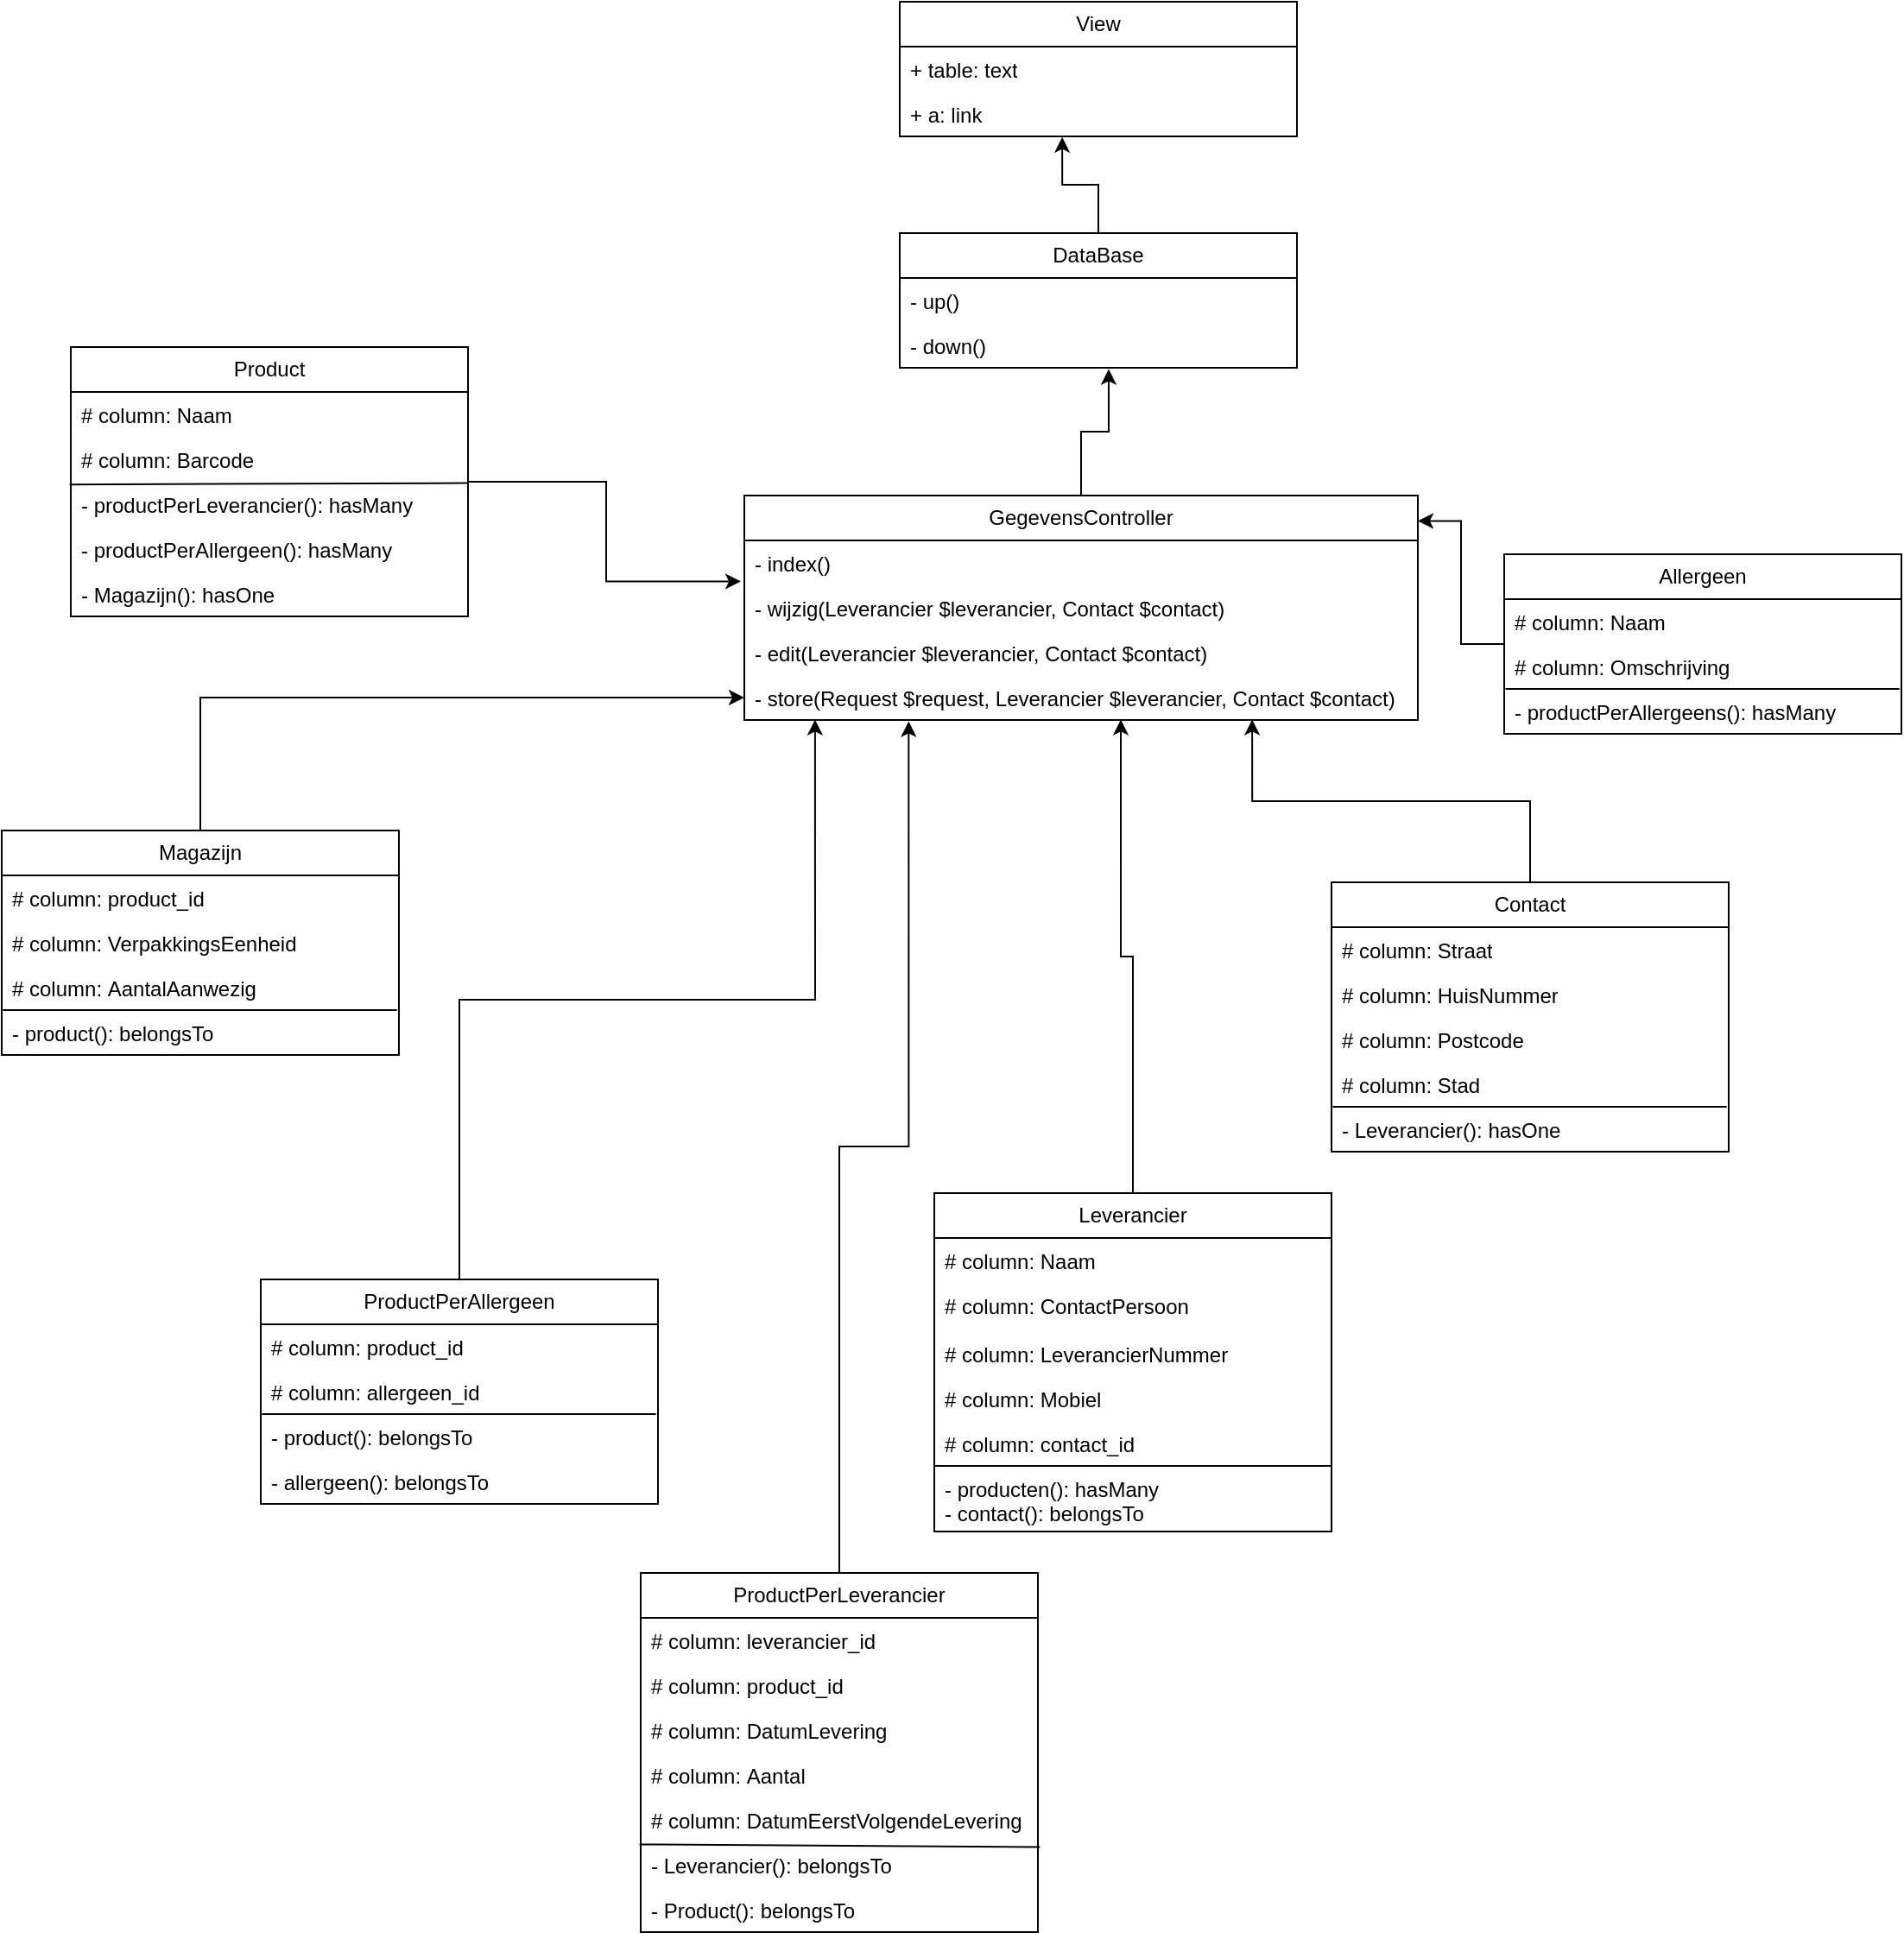 <mxfile version="24.2.1" type="device">
  <diagram name="Pagina-1" id="fQ11FkxAPbvqYKmtSipG">
    <mxGraphModel dx="1924" dy="599" grid="1" gridSize="10" guides="1" tooltips="1" connect="1" arrows="1" fold="1" page="1" pageScale="1" pageWidth="827" pageHeight="1169" math="0" shadow="0">
      <root>
        <mxCell id="0" />
        <mxCell id="1" parent="0" />
        <mxCell id="WNB-Z4tBWGZf17d2bO29-22" value="Allergeen" style="swimlane;fontStyle=0;childLayout=stackLayout;horizontal=1;startSize=26;fillColor=none;horizontalStack=0;resizeParent=1;resizeParentMax=0;resizeLast=0;collapsible=1;marginBottom=0;whiteSpace=wrap;html=1;" parent="1" vertex="1">
          <mxGeometry x="590" y="330" width="230" height="104" as="geometry" />
        </mxCell>
        <mxCell id="WNB-Z4tBWGZf17d2bO29-23" value="# column: Naam" style="text;strokeColor=none;fillColor=none;align=left;verticalAlign=top;spacingLeft=4;spacingRight=4;overflow=hidden;rotatable=0;points=[[0,0.5],[1,0.5]];portConstraint=eastwest;whiteSpace=wrap;html=1;" parent="WNB-Z4tBWGZf17d2bO29-22" vertex="1">
          <mxGeometry y="26" width="230" height="26" as="geometry" />
        </mxCell>
        <mxCell id="WNB-Z4tBWGZf17d2bO29-24" value="# column: Omschrijving" style="text;strokeColor=none;fillColor=none;align=left;verticalAlign=top;spacingLeft=4;spacingRight=4;overflow=hidden;rotatable=0;points=[[0,0.5],[1,0.5]];portConstraint=eastwest;whiteSpace=wrap;html=1;" parent="WNB-Z4tBWGZf17d2bO29-22" vertex="1">
          <mxGeometry y="52" width="230" height="26" as="geometry" />
        </mxCell>
        <mxCell id="WNB-Z4tBWGZf17d2bO29-25" value="- productPerAllergeens(): hasMany" style="text;strokeColor=none;fillColor=none;align=left;verticalAlign=top;spacingLeft=4;spacingRight=4;overflow=hidden;rotatable=0;points=[[0,0.5],[1,0.5]];portConstraint=eastwest;whiteSpace=wrap;html=1;" parent="WNB-Z4tBWGZf17d2bO29-22" vertex="1">
          <mxGeometry y="78" width="230" height="26" as="geometry" />
        </mxCell>
        <mxCell id="WNB-Z4tBWGZf17d2bO29-128" value="" style="endArrow=none;html=1;rounded=0;entryX=0.995;entryY=0;entryDx=0;entryDy=0;entryPerimeter=0;exitX=0.003;exitY=0;exitDx=0;exitDy=0;exitPerimeter=0;" parent="WNB-Z4tBWGZf17d2bO29-22" source="WNB-Z4tBWGZf17d2bO29-25" target="WNB-Z4tBWGZf17d2bO29-25" edge="1">
          <mxGeometry width="50" height="50" relative="1" as="geometry">
            <mxPoint x="-100" y="180" as="sourcePoint" />
            <mxPoint x="-50" y="130" as="targetPoint" />
          </mxGeometry>
        </mxCell>
        <mxCell id="WNB-Z4tBWGZf17d2bO29-26" value="Leverancier" style="swimlane;fontStyle=0;childLayout=stackLayout;horizontal=1;startSize=26;fillColor=none;horizontalStack=0;resizeParent=1;resizeParentMax=0;resizeLast=0;collapsible=1;marginBottom=0;whiteSpace=wrap;html=1;" parent="1" vertex="1">
          <mxGeometry x="260" y="700" width="230" height="196" as="geometry">
            <mxRectangle x="490" y="200" width="100" height="30" as="alternateBounds" />
          </mxGeometry>
        </mxCell>
        <mxCell id="WNB-Z4tBWGZf17d2bO29-27" value="# column: Naam" style="text;strokeColor=none;fillColor=none;align=left;verticalAlign=top;spacingLeft=4;spacingRight=4;overflow=hidden;rotatable=0;points=[[0,0.5],[1,0.5]];portConstraint=eastwest;whiteSpace=wrap;html=1;" parent="WNB-Z4tBWGZf17d2bO29-26" vertex="1">
          <mxGeometry y="26" width="230" height="26" as="geometry" />
        </mxCell>
        <mxCell id="WNB-Z4tBWGZf17d2bO29-28" value="# column:&amp;nbsp;ContactPersoon" style="text;strokeColor=none;fillColor=none;align=left;verticalAlign=top;spacingLeft=4;spacingRight=4;overflow=hidden;rotatable=0;points=[[0,0.5],[1,0.5]];portConstraint=eastwest;whiteSpace=wrap;html=1;" parent="WNB-Z4tBWGZf17d2bO29-26" vertex="1">
          <mxGeometry y="52" width="230" height="28" as="geometry" />
        </mxCell>
        <mxCell id="WNB-Z4tBWGZf17d2bO29-69" value="# column:&amp;nbsp;LeverancierNummer" style="text;strokeColor=none;fillColor=none;align=left;verticalAlign=top;spacingLeft=4;spacingRight=4;overflow=hidden;rotatable=0;points=[[0,0.5],[1,0.5]];portConstraint=eastwest;whiteSpace=wrap;html=1;" parent="WNB-Z4tBWGZf17d2bO29-26" vertex="1">
          <mxGeometry y="80" width="230" height="26" as="geometry" />
        </mxCell>
        <mxCell id="WNB-Z4tBWGZf17d2bO29-70" value="# column:&amp;nbsp;Mobiel" style="text;strokeColor=none;fillColor=none;align=left;verticalAlign=top;spacingLeft=4;spacingRight=4;overflow=hidden;rotatable=0;points=[[0,0.5],[1,0.5]];portConstraint=eastwest;whiteSpace=wrap;html=1;" parent="WNB-Z4tBWGZf17d2bO29-26" vertex="1">
          <mxGeometry y="106" width="230" height="26" as="geometry" />
        </mxCell>
        <mxCell id="XSea6OqEM6iKWTTFGFrQ-8" value="# column: contact_id" style="text;strokeColor=none;fillColor=none;align=left;verticalAlign=top;spacingLeft=4;spacingRight=4;overflow=hidden;rotatable=0;points=[[0,0.5],[1,0.5]];portConstraint=eastwest;whiteSpace=wrap;html=1;" vertex="1" parent="WNB-Z4tBWGZf17d2bO29-26">
          <mxGeometry y="132" width="230" height="26" as="geometry" />
        </mxCell>
        <mxCell id="WNB-Z4tBWGZf17d2bO29-29" value="- producten(): hasMany&lt;div&gt;- contact(): belongsTo&lt;/div&gt;" style="text;strokeColor=none;fillColor=none;align=left;verticalAlign=top;spacingLeft=4;spacingRight=4;overflow=hidden;rotatable=0;points=[[0,0.5],[1,0.5]];portConstraint=eastwest;whiteSpace=wrap;html=1;" parent="WNB-Z4tBWGZf17d2bO29-26" vertex="1">
          <mxGeometry y="158" width="230" height="38" as="geometry" />
        </mxCell>
        <mxCell id="WNB-Z4tBWGZf17d2bO29-127" value="" style="endArrow=none;html=1;rounded=0;entryX=1.002;entryY=0;entryDx=0;entryDy=0;entryPerimeter=0;exitX=0;exitY=0;exitDx=0;exitDy=0;exitPerimeter=0;" parent="WNB-Z4tBWGZf17d2bO29-26" source="WNB-Z4tBWGZf17d2bO29-29" target="WNB-Z4tBWGZf17d2bO29-29" edge="1">
          <mxGeometry width="50" height="50" relative="1" as="geometry">
            <mxPoint x="-100" y="210" as="sourcePoint" />
            <mxPoint x="-50" y="160" as="targetPoint" />
          </mxGeometry>
        </mxCell>
        <mxCell id="WNB-Z4tBWGZf17d2bO29-31" value="Magazijn" style="swimlane;fontStyle=0;childLayout=stackLayout;horizontal=1;startSize=26;fillColor=none;horizontalStack=0;resizeParent=1;resizeParentMax=0;resizeLast=0;collapsible=1;marginBottom=0;whiteSpace=wrap;html=1;" parent="1" vertex="1">
          <mxGeometry x="-280" y="490" width="230" height="130" as="geometry" />
        </mxCell>
        <mxCell id="WNB-Z4tBWGZf17d2bO29-32" value="# column: product_id" style="text;strokeColor=none;fillColor=none;align=left;verticalAlign=top;spacingLeft=4;spacingRight=4;overflow=hidden;rotatable=0;points=[[0,0.5],[1,0.5]];portConstraint=eastwest;whiteSpace=wrap;html=1;" parent="WNB-Z4tBWGZf17d2bO29-31" vertex="1">
          <mxGeometry y="26" width="230" height="26" as="geometry" />
        </mxCell>
        <mxCell id="WNB-Z4tBWGZf17d2bO29-71" value="# column:&amp;nbsp;VerpakkingsEenheid" style="text;strokeColor=none;fillColor=none;align=left;verticalAlign=top;spacingLeft=4;spacingRight=4;overflow=hidden;rotatable=0;points=[[0,0.5],[1,0.5]];portConstraint=eastwest;whiteSpace=wrap;html=1;" parent="WNB-Z4tBWGZf17d2bO29-31" vertex="1">
          <mxGeometry y="52" width="230" height="26" as="geometry" />
        </mxCell>
        <mxCell id="WNB-Z4tBWGZf17d2bO29-72" value="# column:&amp;nbsp;AantalAanwezig" style="text;strokeColor=none;fillColor=none;align=left;verticalAlign=top;spacingLeft=4;spacingRight=4;overflow=hidden;rotatable=0;points=[[0,0.5],[1,0.5]];portConstraint=eastwest;whiteSpace=wrap;html=1;" parent="WNB-Z4tBWGZf17d2bO29-31" vertex="1">
          <mxGeometry y="78" width="230" height="26" as="geometry" />
        </mxCell>
        <mxCell id="WNB-Z4tBWGZf17d2bO29-82" value="- product(): belongsTo" style="text;strokeColor=none;fillColor=none;align=left;verticalAlign=top;spacingLeft=4;spacingRight=4;overflow=hidden;rotatable=0;points=[[0,0.5],[1,0.5]];portConstraint=eastwest;whiteSpace=wrap;html=1;" parent="WNB-Z4tBWGZf17d2bO29-31" vertex="1">
          <mxGeometry y="104" width="230" height="26" as="geometry" />
        </mxCell>
        <mxCell id="WNB-Z4tBWGZf17d2bO29-126" value="" style="endArrow=none;html=1;rounded=0;entryX=0.995;entryY=0;entryDx=0;entryDy=0;entryPerimeter=0;exitX=0.003;exitY=0;exitDx=0;exitDy=0;exitPerimeter=0;" parent="WNB-Z4tBWGZf17d2bO29-31" source="WNB-Z4tBWGZf17d2bO29-82" target="WNB-Z4tBWGZf17d2bO29-82" edge="1">
          <mxGeometry width="50" height="50" relative="1" as="geometry">
            <mxPoint x="-100" y="70" as="sourcePoint" />
            <mxPoint x="-50" y="20" as="targetPoint" />
          </mxGeometry>
        </mxCell>
        <mxCell id="WNB-Z4tBWGZf17d2bO29-36" value="View" style="swimlane;fontStyle=0;childLayout=stackLayout;horizontal=1;startSize=26;fillColor=none;horizontalStack=0;resizeParent=1;resizeParentMax=0;resizeLast=0;collapsible=1;marginBottom=0;whiteSpace=wrap;html=1;" parent="1" vertex="1">
          <mxGeometry x="240" y="10" width="230" height="78" as="geometry" />
        </mxCell>
        <mxCell id="WNB-Z4tBWGZf17d2bO29-37" value="+ table: text" style="text;strokeColor=none;fillColor=none;align=left;verticalAlign=top;spacingLeft=4;spacingRight=4;overflow=hidden;rotatable=0;points=[[0,0.5],[1,0.5]];portConstraint=eastwest;whiteSpace=wrap;html=1;" parent="WNB-Z4tBWGZf17d2bO29-36" vertex="1">
          <mxGeometry y="26" width="230" height="26" as="geometry" />
        </mxCell>
        <mxCell id="WNB-Z4tBWGZf17d2bO29-132" value="+ a: link" style="text;strokeColor=none;fillColor=none;align=left;verticalAlign=top;spacingLeft=4;spacingRight=4;overflow=hidden;rotatable=0;points=[[0,0.5],[1,0.5]];portConstraint=eastwest;whiteSpace=wrap;html=1;" parent="WNB-Z4tBWGZf17d2bO29-36" vertex="1">
          <mxGeometry y="52" width="230" height="26" as="geometry" />
        </mxCell>
        <mxCell id="WNB-Z4tBWGZf17d2bO29-53" value="Product" style="swimlane;fontStyle=0;childLayout=stackLayout;horizontal=1;startSize=26;fillColor=none;horizontalStack=0;resizeParent=1;resizeParentMax=0;resizeLast=0;collapsible=1;marginBottom=0;whiteSpace=wrap;html=1;" parent="1" vertex="1">
          <mxGeometry x="-240" y="210" width="230" height="156" as="geometry" />
        </mxCell>
        <mxCell id="WNB-Z4tBWGZf17d2bO29-54" value="# column:&amp;nbsp;Naam" style="text;strokeColor=none;fillColor=none;align=left;verticalAlign=top;spacingLeft=4;spacingRight=4;overflow=hidden;rotatable=0;points=[[0,0.5],[1,0.5]];portConstraint=eastwest;whiteSpace=wrap;html=1;" parent="WNB-Z4tBWGZf17d2bO29-53" vertex="1">
          <mxGeometry y="26" width="230" height="26" as="geometry" />
        </mxCell>
        <mxCell id="WNB-Z4tBWGZf17d2bO29-73" value="# column:&amp;nbsp;Barcode" style="text;strokeColor=none;fillColor=none;align=left;verticalAlign=top;spacingLeft=4;spacingRight=4;overflow=hidden;rotatable=0;points=[[0,0.5],[1,0.5]];portConstraint=eastwest;whiteSpace=wrap;html=1;" parent="WNB-Z4tBWGZf17d2bO29-53" vertex="1">
          <mxGeometry y="52" width="230" height="26" as="geometry" />
        </mxCell>
        <mxCell id="WNB-Z4tBWGZf17d2bO29-83" value="- productPerLeverancier(): hasMany" style="text;strokeColor=none;fillColor=none;align=left;verticalAlign=top;spacingLeft=4;spacingRight=4;overflow=hidden;rotatable=0;points=[[0,0.5],[1,0.5]];portConstraint=eastwest;whiteSpace=wrap;html=1;" parent="WNB-Z4tBWGZf17d2bO29-53" vertex="1">
          <mxGeometry y="78" width="230" height="26" as="geometry" />
        </mxCell>
        <mxCell id="WNB-Z4tBWGZf17d2bO29-84" value="- productPerAllergeen(): hasMany" style="text;strokeColor=none;fillColor=none;align=left;verticalAlign=top;spacingLeft=4;spacingRight=4;overflow=hidden;rotatable=0;points=[[0,0.5],[1,0.5]];portConstraint=eastwest;whiteSpace=wrap;html=1;" parent="WNB-Z4tBWGZf17d2bO29-53" vertex="1">
          <mxGeometry y="104" width="230" height="26" as="geometry" />
        </mxCell>
        <mxCell id="WNB-Z4tBWGZf17d2bO29-85" value="- Magazijn(): hasOne" style="text;strokeColor=none;fillColor=none;align=left;verticalAlign=top;spacingLeft=4;spacingRight=4;overflow=hidden;rotatable=0;points=[[0,0.5],[1,0.5]];portConstraint=eastwest;whiteSpace=wrap;html=1;" parent="WNB-Z4tBWGZf17d2bO29-53" vertex="1">
          <mxGeometry y="130" width="230" height="26" as="geometry" />
        </mxCell>
        <mxCell id="WNB-Z4tBWGZf17d2bO29-125" value="" style="endArrow=none;html=1;rounded=0;entryX=0.998;entryY=0.031;entryDx=0;entryDy=0;entryPerimeter=0;exitX=-0.003;exitY=1.062;exitDx=0;exitDy=0;exitPerimeter=0;" parent="WNB-Z4tBWGZf17d2bO29-53" source="WNB-Z4tBWGZf17d2bO29-73" target="WNB-Z4tBWGZf17d2bO29-83" edge="1">
          <mxGeometry width="50" height="50" relative="1" as="geometry">
            <mxPoint x="-30" y="50" as="sourcePoint" />
            <mxPoint x="-60" y="120" as="targetPoint" />
          </mxGeometry>
        </mxCell>
        <mxCell id="WNB-Z4tBWGZf17d2bO29-62" value="ProductPerLeverancier" style="swimlane;fontStyle=0;childLayout=stackLayout;horizontal=1;startSize=26;fillColor=none;horizontalStack=0;resizeParent=1;resizeParentMax=0;resizeLast=0;collapsible=1;marginBottom=0;whiteSpace=wrap;html=1;" parent="1" vertex="1">
          <mxGeometry x="90" y="920" width="230" height="208" as="geometry">
            <mxRectangle x="560" y="840" width="160" height="30" as="alternateBounds" />
          </mxGeometry>
        </mxCell>
        <mxCell id="XSea6OqEM6iKWTTFGFrQ-18" value="# column:&amp;nbsp;leverancier_id" style="text;strokeColor=none;fillColor=none;align=left;verticalAlign=top;spacingLeft=4;spacingRight=4;overflow=hidden;rotatable=0;points=[[0,0.5],[1,0.5]];portConstraint=eastwest;whiteSpace=wrap;html=1;" vertex="1" parent="WNB-Z4tBWGZf17d2bO29-62">
          <mxGeometry y="26" width="230" height="26" as="geometry" />
        </mxCell>
        <mxCell id="XSea6OqEM6iKWTTFGFrQ-19" value="# column:&amp;nbsp;product_id" style="text;strokeColor=none;fillColor=none;align=left;verticalAlign=top;spacingLeft=4;spacingRight=4;overflow=hidden;rotatable=0;points=[[0,0.5],[1,0.5]];portConstraint=eastwest;whiteSpace=wrap;html=1;" vertex="1" parent="WNB-Z4tBWGZf17d2bO29-62">
          <mxGeometry y="52" width="230" height="26" as="geometry" />
        </mxCell>
        <mxCell id="WNB-Z4tBWGZf17d2bO29-87" value="# column:&amp;nbsp;DatumLevering" style="text;strokeColor=none;fillColor=none;align=left;verticalAlign=top;spacingLeft=4;spacingRight=4;overflow=hidden;rotatable=0;points=[[0,0.5],[1,0.5]];portConstraint=eastwest;whiteSpace=wrap;html=1;" parent="WNB-Z4tBWGZf17d2bO29-62" vertex="1">
          <mxGeometry y="78" width="230" height="26" as="geometry" />
        </mxCell>
        <mxCell id="WNB-Z4tBWGZf17d2bO29-89" value="# column:&amp;nbsp;Aantal" style="text;strokeColor=none;fillColor=none;align=left;verticalAlign=top;spacingLeft=4;spacingRight=4;overflow=hidden;rotatable=0;points=[[0,0.5],[1,0.5]];portConstraint=eastwest;whiteSpace=wrap;html=1;" parent="WNB-Z4tBWGZf17d2bO29-62" vertex="1">
          <mxGeometry y="104" width="230" height="26" as="geometry" />
        </mxCell>
        <mxCell id="WNB-Z4tBWGZf17d2bO29-92" value="# column:&amp;nbsp;DatumEerstVolgendeLevering" style="text;strokeColor=none;fillColor=none;align=left;verticalAlign=top;spacingLeft=4;spacingRight=4;overflow=hidden;rotatable=0;points=[[0,0.5],[1,0.5]];portConstraint=eastwest;whiteSpace=wrap;html=1;glass=1;" parent="WNB-Z4tBWGZf17d2bO29-62" vertex="1">
          <mxGeometry y="130" width="230" height="26" as="geometry" />
        </mxCell>
        <mxCell id="WNB-Z4tBWGZf17d2bO29-91" value="- Leverancier(): belongsTo" style="text;strokeColor=none;fillColor=none;align=left;verticalAlign=top;spacingLeft=4;spacingRight=4;overflow=hidden;rotatable=0;points=[[0,0.5],[1,0.5]];portConstraint=eastwest;whiteSpace=wrap;html=1;" parent="WNB-Z4tBWGZf17d2bO29-62" vertex="1">
          <mxGeometry y="156" width="230" height="26" as="geometry" />
        </mxCell>
        <mxCell id="WNB-Z4tBWGZf17d2bO29-90" value="- Product(): belongsTo" style="text;strokeColor=none;fillColor=none;align=left;verticalAlign=top;spacingLeft=4;spacingRight=4;overflow=hidden;rotatable=0;points=[[0,0.5],[1,0.5]];portConstraint=eastwest;whiteSpace=wrap;html=1;" parent="WNB-Z4tBWGZf17d2bO29-62" vertex="1">
          <mxGeometry y="182" width="230" height="26" as="geometry" />
        </mxCell>
        <mxCell id="WNB-Z4tBWGZf17d2bO29-124" value="" style="endArrow=none;html=1;rounded=0;exitX=-0.003;exitY=0.046;exitDx=0;exitDy=0;exitPerimeter=0;entryX=1.005;entryY=0.108;entryDx=0;entryDy=0;entryPerimeter=0;" parent="WNB-Z4tBWGZf17d2bO29-62" source="WNB-Z4tBWGZf17d2bO29-91" target="WNB-Z4tBWGZf17d2bO29-91" edge="1">
          <mxGeometry width="50" height="50" relative="1" as="geometry">
            <mxPoint x="-100" y="-30" as="sourcePoint" />
            <mxPoint x="250" y="80" as="targetPoint" />
          </mxGeometry>
        </mxCell>
        <mxCell id="WNB-Z4tBWGZf17d2bO29-93" value="GegevensController" style="swimlane;fontStyle=0;childLayout=stackLayout;horizontal=1;startSize=26;fillColor=none;horizontalStack=0;resizeParent=1;resizeParentMax=0;resizeLast=0;collapsible=1;marginBottom=0;whiteSpace=wrap;html=1;" parent="1" vertex="1">
          <mxGeometry x="150" y="296" width="390" height="130" as="geometry" />
        </mxCell>
        <mxCell id="WNB-Z4tBWGZf17d2bO29-94" value="- index()" style="text;strokeColor=none;fillColor=none;align=left;verticalAlign=top;spacingLeft=4;spacingRight=4;overflow=hidden;rotatable=0;points=[[0,0.5],[1,0.5]];portConstraint=eastwest;whiteSpace=wrap;html=1;" parent="WNB-Z4tBWGZf17d2bO29-93" vertex="1">
          <mxGeometry y="26" width="390" height="26" as="geometry" />
        </mxCell>
        <mxCell id="WNB-Z4tBWGZf17d2bO29-95" value="- wijzig(Leverancier $leverancier, Contact $contact)" style="text;strokeColor=none;fillColor=none;align=left;verticalAlign=top;spacingLeft=4;spacingRight=4;overflow=hidden;rotatable=0;points=[[0,0.5],[1,0.5]];portConstraint=eastwest;whiteSpace=wrap;html=1;" parent="WNB-Z4tBWGZf17d2bO29-93" vertex="1">
          <mxGeometry y="52" width="390" height="26" as="geometry" />
        </mxCell>
        <mxCell id="WNB-Z4tBWGZf17d2bO29-96" value="- edit(Leverancier $leverancier, Contact $contact)" style="text;strokeColor=none;fillColor=none;align=left;verticalAlign=top;spacingLeft=4;spacingRight=4;overflow=hidden;rotatable=0;points=[[0,0.5],[1,0.5]];portConstraint=eastwest;whiteSpace=wrap;html=1;" parent="WNB-Z4tBWGZf17d2bO29-93" vertex="1">
          <mxGeometry y="78" width="390" height="26" as="geometry" />
        </mxCell>
        <mxCell id="XSea6OqEM6iKWTTFGFrQ-20" value="- store(Request $request, Leverancier $leverancier, Contact $contact)" style="text;strokeColor=none;fillColor=none;align=left;verticalAlign=top;spacingLeft=4;spacingRight=4;overflow=hidden;rotatable=0;points=[[0,0.5],[1,0.5]];portConstraint=eastwest;whiteSpace=wrap;html=1;" vertex="1" parent="WNB-Z4tBWGZf17d2bO29-93">
          <mxGeometry y="104" width="390" height="26" as="geometry" />
        </mxCell>
        <mxCell id="WNB-Z4tBWGZf17d2bO29-119" value="DataBase" style="swimlane;fontStyle=0;childLayout=stackLayout;horizontal=1;startSize=26;fillColor=none;horizontalStack=0;resizeParent=1;resizeParentMax=0;resizeLast=0;collapsible=1;marginBottom=0;whiteSpace=wrap;html=1;" parent="1" vertex="1">
          <mxGeometry x="240" y="144" width="230" height="78" as="geometry" />
        </mxCell>
        <mxCell id="WNB-Z4tBWGZf17d2bO29-134" value="- up()" style="text;strokeColor=none;fillColor=none;align=left;verticalAlign=top;spacingLeft=4;spacingRight=4;overflow=hidden;rotatable=0;points=[[0,0.5],[1,0.5]];portConstraint=eastwest;whiteSpace=wrap;html=1;" parent="WNB-Z4tBWGZf17d2bO29-119" vertex="1">
          <mxGeometry y="26" width="230" height="26" as="geometry" />
        </mxCell>
        <mxCell id="WNB-Z4tBWGZf17d2bO29-135" value="- down()" style="text;strokeColor=none;fillColor=none;align=left;verticalAlign=top;spacingLeft=4;spacingRight=4;overflow=hidden;rotatable=0;points=[[0,0.5],[1,0.5]];portConstraint=eastwest;whiteSpace=wrap;html=1;" parent="WNB-Z4tBWGZf17d2bO29-119" vertex="1">
          <mxGeometry y="52" width="230" height="26" as="geometry" />
        </mxCell>
        <mxCell id="XSea6OqEM6iKWTTFGFrQ-1" value="Contact" style="swimlane;fontStyle=0;childLayout=stackLayout;horizontal=1;startSize=26;fillColor=none;horizontalStack=0;resizeParent=1;resizeParentMax=0;resizeLast=0;collapsible=1;marginBottom=0;whiteSpace=wrap;html=1;" vertex="1" parent="1">
          <mxGeometry x="490" y="520" width="230" height="156" as="geometry" />
        </mxCell>
        <mxCell id="XSea6OqEM6iKWTTFGFrQ-2" value="# column: Straat" style="text;strokeColor=none;fillColor=none;align=left;verticalAlign=top;spacingLeft=4;spacingRight=4;overflow=hidden;rotatable=0;points=[[0,0.5],[1,0.5]];portConstraint=eastwest;whiteSpace=wrap;html=1;" vertex="1" parent="XSea6OqEM6iKWTTFGFrQ-1">
          <mxGeometry y="26" width="230" height="26" as="geometry" />
        </mxCell>
        <mxCell id="XSea6OqEM6iKWTTFGFrQ-3" value="# column: HuisNummer" style="text;strokeColor=none;fillColor=none;align=left;verticalAlign=top;spacingLeft=4;spacingRight=4;overflow=hidden;rotatable=0;points=[[0,0.5],[1,0.5]];portConstraint=eastwest;whiteSpace=wrap;html=1;" vertex="1" parent="XSea6OqEM6iKWTTFGFrQ-1">
          <mxGeometry y="52" width="230" height="26" as="geometry" />
        </mxCell>
        <mxCell id="XSea6OqEM6iKWTTFGFrQ-7" value="# column: Postcode" style="text;strokeColor=none;fillColor=none;align=left;verticalAlign=top;spacingLeft=4;spacingRight=4;overflow=hidden;rotatable=0;points=[[0,0.5],[1,0.5]];portConstraint=eastwest;whiteSpace=wrap;html=1;" vertex="1" parent="XSea6OqEM6iKWTTFGFrQ-1">
          <mxGeometry y="78" width="230" height="26" as="geometry" />
        </mxCell>
        <mxCell id="XSea6OqEM6iKWTTFGFrQ-6" value="# column: Stad" style="text;strokeColor=none;fillColor=none;align=left;verticalAlign=top;spacingLeft=4;spacingRight=4;overflow=hidden;rotatable=0;points=[[0,0.5],[1,0.5]];portConstraint=eastwest;whiteSpace=wrap;html=1;" vertex="1" parent="XSea6OqEM6iKWTTFGFrQ-1">
          <mxGeometry y="104" width="230" height="26" as="geometry" />
        </mxCell>
        <mxCell id="XSea6OqEM6iKWTTFGFrQ-4" value="- Leverancier(): hasOne" style="text;strokeColor=none;fillColor=none;align=left;verticalAlign=top;spacingLeft=4;spacingRight=4;overflow=hidden;rotatable=0;points=[[0,0.5],[1,0.5]];portConstraint=eastwest;whiteSpace=wrap;html=1;" vertex="1" parent="XSea6OqEM6iKWTTFGFrQ-1">
          <mxGeometry y="130" width="230" height="26" as="geometry" />
        </mxCell>
        <mxCell id="XSea6OqEM6iKWTTFGFrQ-5" value="" style="endArrow=none;html=1;rounded=0;entryX=0.995;entryY=0;entryDx=0;entryDy=0;entryPerimeter=0;exitX=0.003;exitY=0;exitDx=0;exitDy=0;exitPerimeter=0;" edge="1" parent="XSea6OqEM6iKWTTFGFrQ-1" source="XSea6OqEM6iKWTTFGFrQ-4" target="XSea6OqEM6iKWTTFGFrQ-4">
          <mxGeometry width="50" height="50" relative="1" as="geometry">
            <mxPoint x="-100" y="180" as="sourcePoint" />
            <mxPoint x="-50" y="130" as="targetPoint" />
          </mxGeometry>
        </mxCell>
        <mxCell id="XSea6OqEM6iKWTTFGFrQ-12" value="ProductPerAllergeen" style="swimlane;fontStyle=0;childLayout=stackLayout;horizontal=1;startSize=26;fillColor=none;horizontalStack=0;resizeParent=1;resizeParentMax=0;resizeLast=0;collapsible=1;marginBottom=0;whiteSpace=wrap;html=1;" vertex="1" parent="1">
          <mxGeometry x="-130" y="750" width="230" height="130" as="geometry" />
        </mxCell>
        <mxCell id="XSea6OqEM6iKWTTFGFrQ-13" value="# column: product_id" style="text;strokeColor=none;fillColor=none;align=left;verticalAlign=top;spacingLeft=4;spacingRight=4;overflow=hidden;rotatable=0;points=[[0,0.5],[1,0.5]];portConstraint=eastwest;whiteSpace=wrap;html=1;" vertex="1" parent="XSea6OqEM6iKWTTFGFrQ-12">
          <mxGeometry y="26" width="230" height="26" as="geometry" />
        </mxCell>
        <mxCell id="XSea6OqEM6iKWTTFGFrQ-14" value="# column:&amp;nbsp;allergeen_id" style="text;strokeColor=none;fillColor=none;align=left;verticalAlign=top;spacingLeft=4;spacingRight=4;overflow=hidden;rotatable=0;points=[[0,0.5],[1,0.5]];portConstraint=eastwest;whiteSpace=wrap;html=1;" vertex="1" parent="XSea6OqEM6iKWTTFGFrQ-12">
          <mxGeometry y="52" width="230" height="26" as="geometry" />
        </mxCell>
        <mxCell id="XSea6OqEM6iKWTTFGFrQ-16" value="- product(): belongsTo" style="text;strokeColor=none;fillColor=none;align=left;verticalAlign=top;spacingLeft=4;spacingRight=4;overflow=hidden;rotatable=0;points=[[0,0.5],[1,0.5]];portConstraint=eastwest;whiteSpace=wrap;html=1;" vertex="1" parent="XSea6OqEM6iKWTTFGFrQ-12">
          <mxGeometry y="78" width="230" height="26" as="geometry" />
        </mxCell>
        <mxCell id="XSea6OqEM6iKWTTFGFrQ-17" value="" style="endArrow=none;html=1;rounded=0;entryX=0.995;entryY=0;entryDx=0;entryDy=0;entryPerimeter=0;exitX=0.003;exitY=0;exitDx=0;exitDy=0;exitPerimeter=0;" edge="1" parent="XSea6OqEM6iKWTTFGFrQ-12" source="XSea6OqEM6iKWTTFGFrQ-16" target="XSea6OqEM6iKWTTFGFrQ-16">
          <mxGeometry width="50" height="50" relative="1" as="geometry">
            <mxPoint x="-100" y="70" as="sourcePoint" />
            <mxPoint x="-50" y="20" as="targetPoint" />
          </mxGeometry>
        </mxCell>
        <mxCell id="WNB-Z4tBWGZf17d2bO29-88" value="- allergeen(): belongsTo" style="text;strokeColor=none;fillColor=none;align=left;verticalAlign=top;spacingLeft=4;spacingRight=4;overflow=hidden;rotatable=0;points=[[0,0.5],[1,0.5]];portConstraint=eastwest;whiteSpace=wrap;html=1;" parent="XSea6OqEM6iKWTTFGFrQ-12" vertex="1">
          <mxGeometry y="104" width="230" height="26" as="geometry" />
        </mxCell>
        <mxCell id="XSea6OqEM6iKWTTFGFrQ-21" style="edgeStyle=orthogonalEdgeStyle;rounded=0;orthogonalLoop=1;jettySize=auto;html=1;entryX=0.244;entryY=1.029;entryDx=0;entryDy=0;entryPerimeter=0;" edge="1" parent="1" source="WNB-Z4tBWGZf17d2bO29-62" target="XSea6OqEM6iKWTTFGFrQ-20">
          <mxGeometry relative="1" as="geometry" />
        </mxCell>
        <mxCell id="XSea6OqEM6iKWTTFGFrQ-22" style="edgeStyle=orthogonalEdgeStyle;rounded=0;orthogonalLoop=1;jettySize=auto;html=1;entryX=0.559;entryY=0.99;entryDx=0;entryDy=0;entryPerimeter=0;" edge="1" parent="1" source="WNB-Z4tBWGZf17d2bO29-26" target="XSea6OqEM6iKWTTFGFrQ-20">
          <mxGeometry relative="1" as="geometry" />
        </mxCell>
        <mxCell id="XSea6OqEM6iKWTTFGFrQ-23" style="edgeStyle=orthogonalEdgeStyle;rounded=0;orthogonalLoop=1;jettySize=auto;html=1;entryX=0.754;entryY=0.99;entryDx=0;entryDy=0;entryPerimeter=0;" edge="1" parent="1" source="XSea6OqEM6iKWTTFGFrQ-1" target="XSea6OqEM6iKWTTFGFrQ-20">
          <mxGeometry relative="1" as="geometry" />
        </mxCell>
        <mxCell id="XSea6OqEM6iKWTTFGFrQ-24" style="edgeStyle=orthogonalEdgeStyle;rounded=0;orthogonalLoop=1;jettySize=auto;html=1;entryX=1;entryY=0.113;entryDx=0;entryDy=0;entryPerimeter=0;" edge="1" parent="1" source="WNB-Z4tBWGZf17d2bO29-22" target="WNB-Z4tBWGZf17d2bO29-93">
          <mxGeometry relative="1" as="geometry" />
        </mxCell>
        <mxCell id="XSea6OqEM6iKWTTFGFrQ-25" style="edgeStyle=orthogonalEdgeStyle;rounded=0;orthogonalLoop=1;jettySize=auto;html=1;entryX=0.105;entryY=0.99;entryDx=0;entryDy=0;entryPerimeter=0;" edge="1" parent="1" source="XSea6OqEM6iKWTTFGFrQ-12" target="XSea6OqEM6iKWTTFGFrQ-20">
          <mxGeometry relative="1" as="geometry" />
        </mxCell>
        <mxCell id="XSea6OqEM6iKWTTFGFrQ-26" style="edgeStyle=orthogonalEdgeStyle;rounded=0;orthogonalLoop=1;jettySize=auto;html=1;entryX=0;entryY=0.5;entryDx=0;entryDy=0;" edge="1" parent="1" source="WNB-Z4tBWGZf17d2bO29-31" target="XSea6OqEM6iKWTTFGFrQ-20">
          <mxGeometry relative="1" as="geometry" />
        </mxCell>
        <mxCell id="XSea6OqEM6iKWTTFGFrQ-27" style="edgeStyle=orthogonalEdgeStyle;rounded=0;orthogonalLoop=1;jettySize=auto;html=1;entryX=-0.005;entryY=-0.087;entryDx=0;entryDy=0;entryPerimeter=0;" edge="1" parent="1" source="WNB-Z4tBWGZf17d2bO29-53" target="WNB-Z4tBWGZf17d2bO29-95">
          <mxGeometry relative="1" as="geometry" />
        </mxCell>
        <mxCell id="XSea6OqEM6iKWTTFGFrQ-28" style="edgeStyle=orthogonalEdgeStyle;rounded=0;orthogonalLoop=1;jettySize=auto;html=1;entryX=0.526;entryY=1.029;entryDx=0;entryDy=0;entryPerimeter=0;" edge="1" parent="1" source="WNB-Z4tBWGZf17d2bO29-93" target="WNB-Z4tBWGZf17d2bO29-135">
          <mxGeometry relative="1" as="geometry" />
        </mxCell>
        <mxCell id="XSea6OqEM6iKWTTFGFrQ-29" style="edgeStyle=orthogonalEdgeStyle;rounded=0;orthogonalLoop=1;jettySize=auto;html=1;entryX=0.409;entryY=1.013;entryDx=0;entryDy=0;entryPerimeter=0;" edge="1" parent="1" source="WNB-Z4tBWGZf17d2bO29-119" target="WNB-Z4tBWGZf17d2bO29-132">
          <mxGeometry relative="1" as="geometry" />
        </mxCell>
      </root>
    </mxGraphModel>
  </diagram>
</mxfile>

